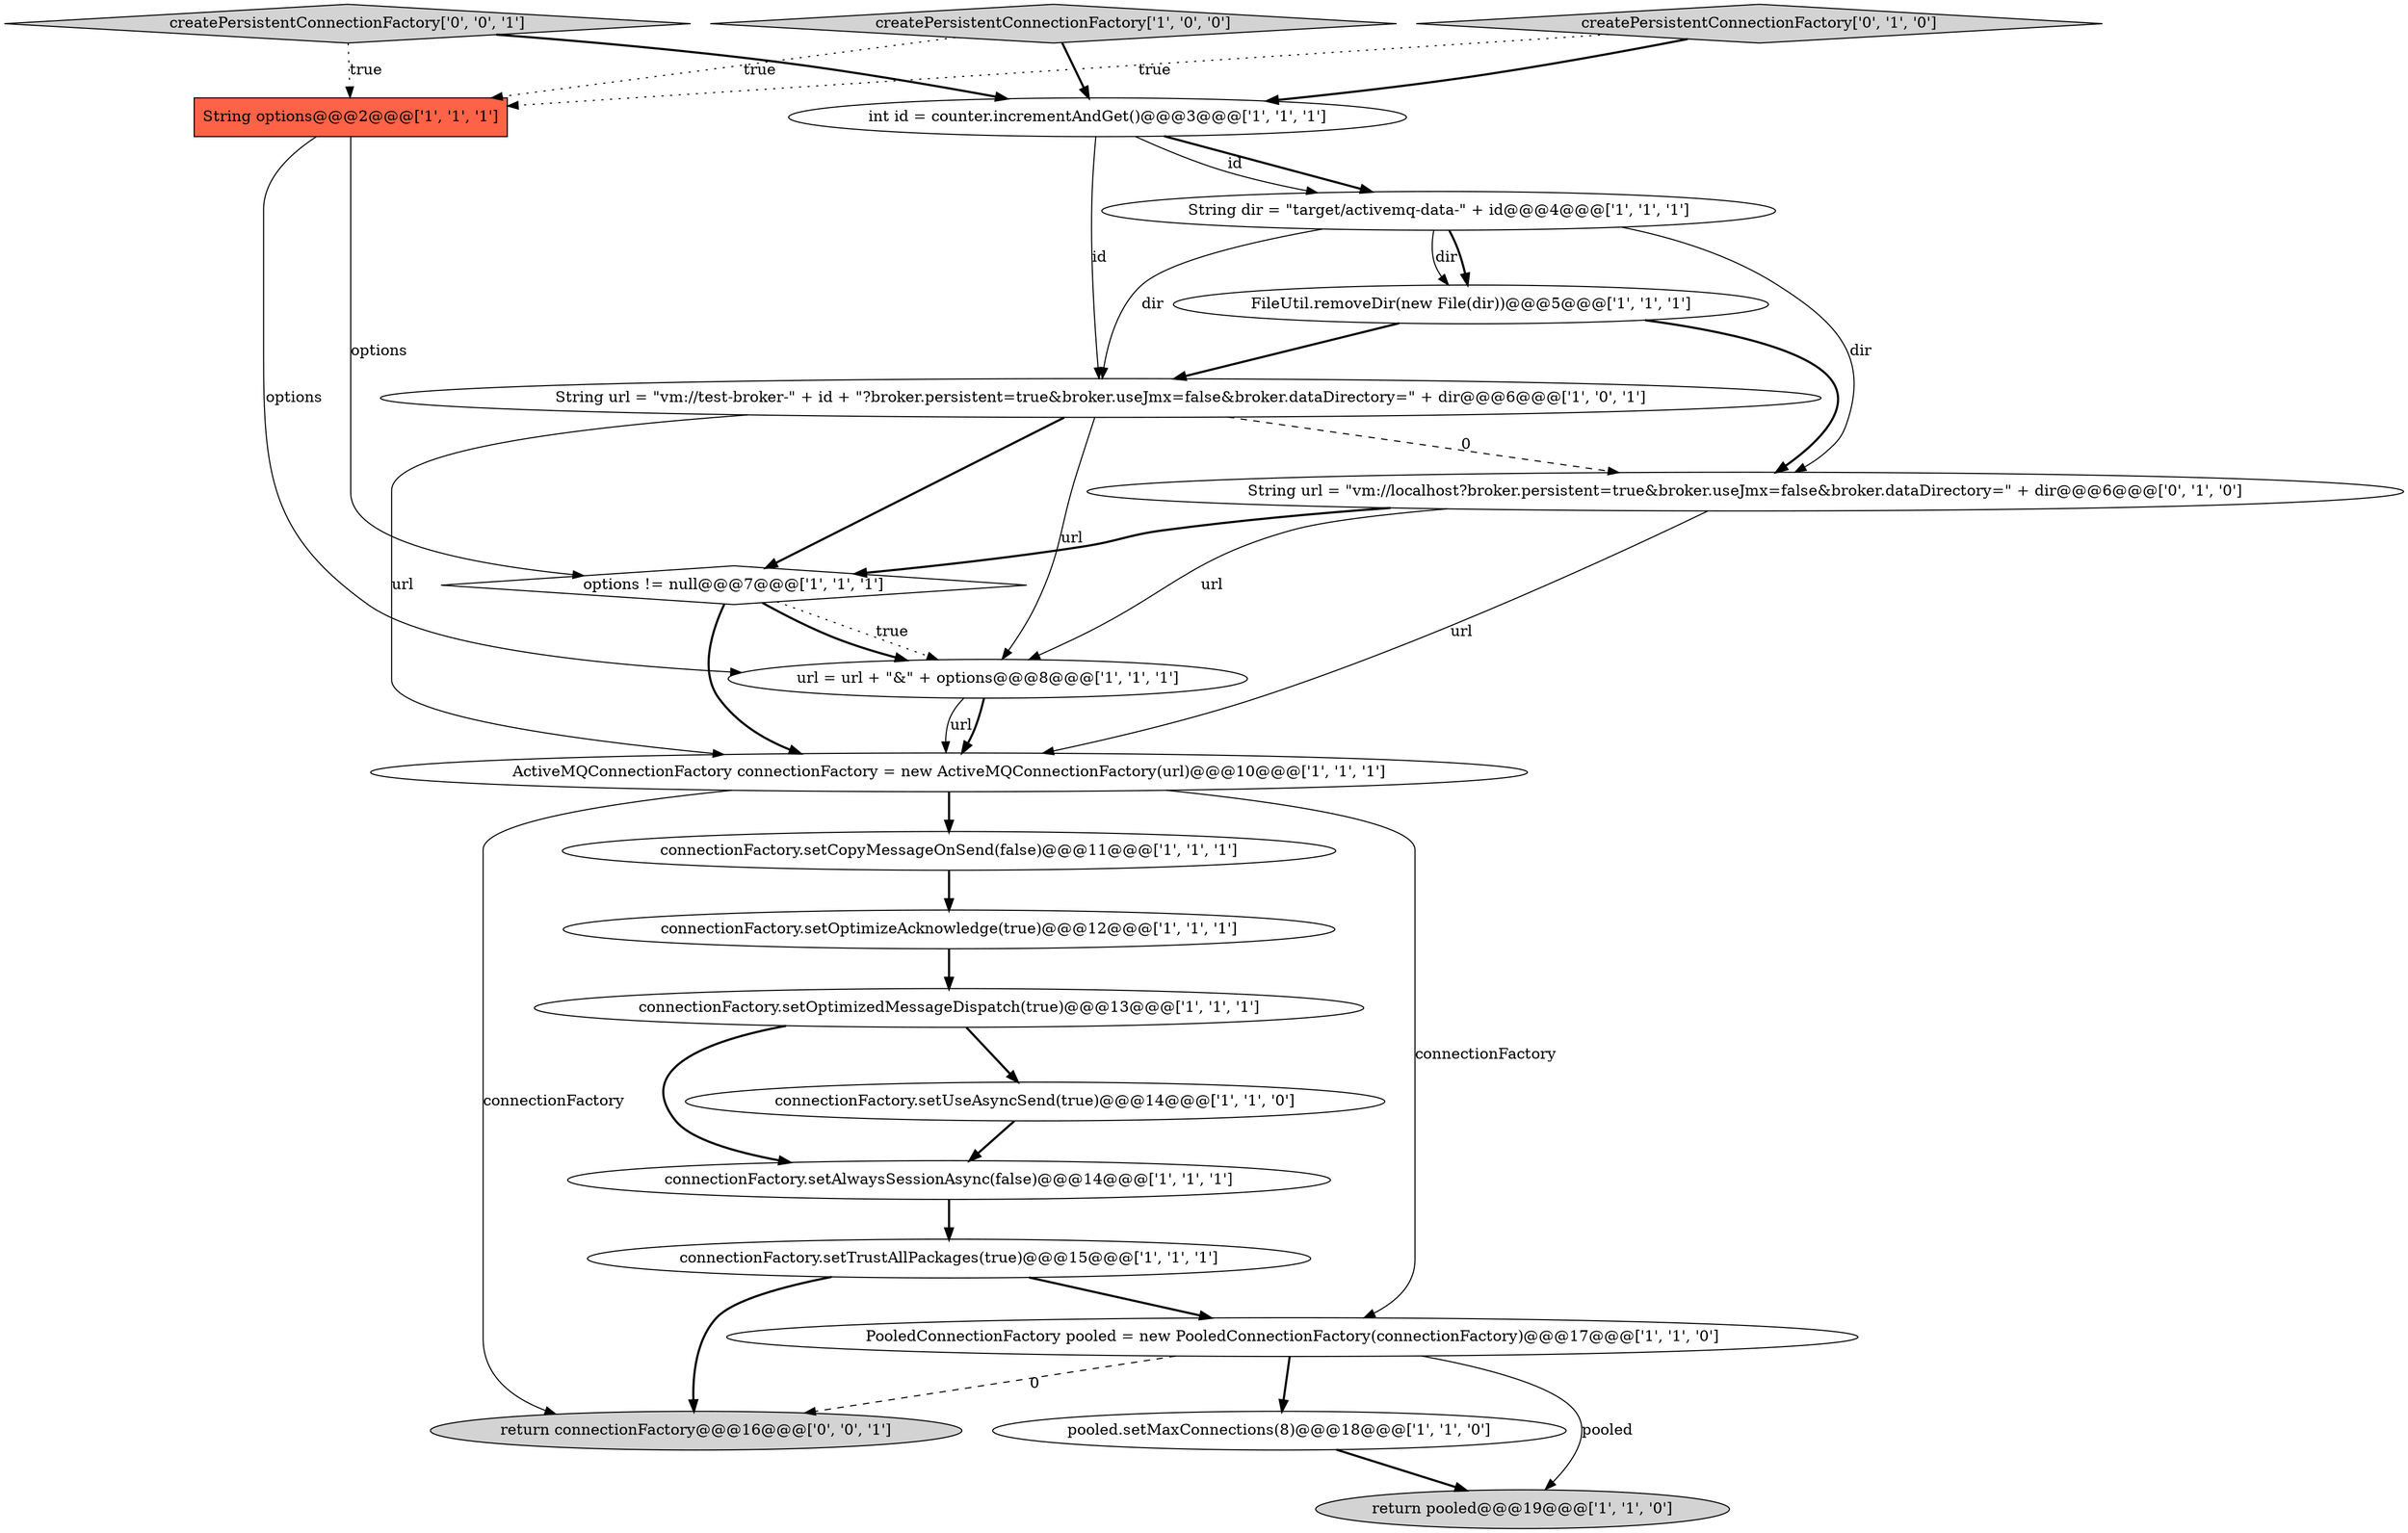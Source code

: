digraph {
8 [style = filled, label = "connectionFactory.setCopyMessageOnSend(false)@@@11@@@['1', '1', '1']", fillcolor = white, shape = ellipse image = "AAA0AAABBB1BBB"];
0 [style = filled, label = "options != null@@@7@@@['1', '1', '1']", fillcolor = white, shape = diamond image = "AAA0AAABBB1BBB"];
3 [style = filled, label = "String dir = \"target/activemq-data-\" + id@@@4@@@['1', '1', '1']", fillcolor = white, shape = ellipse image = "AAA0AAABBB1BBB"];
5 [style = filled, label = "connectionFactory.setUseAsyncSend(true)@@@14@@@['1', '1', '0']", fillcolor = white, shape = ellipse image = "AAA0AAABBB1BBB"];
6 [style = filled, label = "ActiveMQConnectionFactory connectionFactory = new ActiveMQConnectionFactory(url)@@@10@@@['1', '1', '1']", fillcolor = white, shape = ellipse image = "AAA0AAABBB1BBB"];
11 [style = filled, label = "connectionFactory.setOptimizeAcknowledge(true)@@@12@@@['1', '1', '1']", fillcolor = white, shape = ellipse image = "AAA0AAABBB1BBB"];
19 [style = filled, label = "createPersistentConnectionFactory['0', '1', '0']", fillcolor = lightgray, shape = diamond image = "AAA0AAABBB2BBB"];
2 [style = filled, label = "createPersistentConnectionFactory['1', '0', '0']", fillcolor = lightgray, shape = diamond image = "AAA0AAABBB1BBB"];
9 [style = filled, label = "connectionFactory.setAlwaysSessionAsync(false)@@@14@@@['1', '1', '1']", fillcolor = white, shape = ellipse image = "AAA0AAABBB1BBB"];
1 [style = filled, label = "int id = counter.incrementAndGet()@@@3@@@['1', '1', '1']", fillcolor = white, shape = ellipse image = "AAA0AAABBB1BBB"];
16 [style = filled, label = "PooledConnectionFactory pooled = new PooledConnectionFactory(connectionFactory)@@@17@@@['1', '1', '0']", fillcolor = white, shape = ellipse image = "AAA0AAABBB1BBB"];
10 [style = filled, label = "pooled.setMaxConnections(8)@@@18@@@['1', '1', '0']", fillcolor = white, shape = ellipse image = "AAA0AAABBB1BBB"];
21 [style = filled, label = "createPersistentConnectionFactory['0', '0', '1']", fillcolor = lightgray, shape = diamond image = "AAA0AAABBB3BBB"];
20 [style = filled, label = "return connectionFactory@@@16@@@['0', '0', '1']", fillcolor = lightgray, shape = ellipse image = "AAA0AAABBB3BBB"];
18 [style = filled, label = "String url = \"vm://localhost?broker.persistent=true&broker.useJmx=false&broker.dataDirectory=\" + dir@@@6@@@['0', '1', '0']", fillcolor = white, shape = ellipse image = "AAA1AAABBB2BBB"];
7 [style = filled, label = "String options@@@2@@@['1', '1', '1']", fillcolor = tomato, shape = box image = "AAA0AAABBB1BBB"];
15 [style = filled, label = "String url = \"vm://test-broker-\" + id + \"?broker.persistent=true&broker.useJmx=false&broker.dataDirectory=\" + dir@@@6@@@['1', '0', '1']", fillcolor = white, shape = ellipse image = "AAA0AAABBB1BBB"];
17 [style = filled, label = "connectionFactory.setTrustAllPackages(true)@@@15@@@['1', '1', '1']", fillcolor = white, shape = ellipse image = "AAA0AAABBB1BBB"];
12 [style = filled, label = "return pooled@@@19@@@['1', '1', '0']", fillcolor = lightgray, shape = ellipse image = "AAA0AAABBB1BBB"];
13 [style = filled, label = "connectionFactory.setOptimizedMessageDispatch(true)@@@13@@@['1', '1', '1']", fillcolor = white, shape = ellipse image = "AAA0AAABBB1BBB"];
14 [style = filled, label = "url = url + \"&\" + options@@@8@@@['1', '1', '1']", fillcolor = white, shape = ellipse image = "AAA0AAABBB1BBB"];
4 [style = filled, label = "FileUtil.removeDir(new File(dir))@@@5@@@['1', '1', '1']", fillcolor = white, shape = ellipse image = "AAA0AAABBB1BBB"];
0->6 [style = bold, label=""];
16->20 [style = dashed, label="0"];
0->14 [style = dotted, label="true"];
18->6 [style = solid, label="url"];
6->20 [style = solid, label="connectionFactory"];
19->1 [style = bold, label=""];
6->16 [style = solid, label="connectionFactory"];
7->0 [style = solid, label="options"];
3->18 [style = solid, label="dir"];
15->14 [style = solid, label="url"];
14->6 [style = solid, label="url"];
5->9 [style = bold, label=""];
17->20 [style = bold, label=""];
19->7 [style = dotted, label="true"];
6->8 [style = bold, label=""];
16->10 [style = bold, label=""];
3->15 [style = solid, label="dir"];
10->12 [style = bold, label=""];
16->12 [style = solid, label="pooled"];
8->11 [style = bold, label=""];
15->6 [style = solid, label="url"];
1->3 [style = bold, label=""];
15->0 [style = bold, label=""];
9->17 [style = bold, label=""];
2->1 [style = bold, label=""];
7->14 [style = solid, label="options"];
18->14 [style = solid, label="url"];
21->7 [style = dotted, label="true"];
11->13 [style = bold, label=""];
14->6 [style = bold, label=""];
1->3 [style = solid, label="id"];
1->15 [style = solid, label="id"];
21->1 [style = bold, label=""];
13->9 [style = bold, label=""];
3->4 [style = solid, label="dir"];
4->15 [style = bold, label=""];
0->14 [style = bold, label=""];
17->16 [style = bold, label=""];
3->4 [style = bold, label=""];
13->5 [style = bold, label=""];
2->7 [style = dotted, label="true"];
4->18 [style = bold, label=""];
15->18 [style = dashed, label="0"];
18->0 [style = bold, label=""];
}
